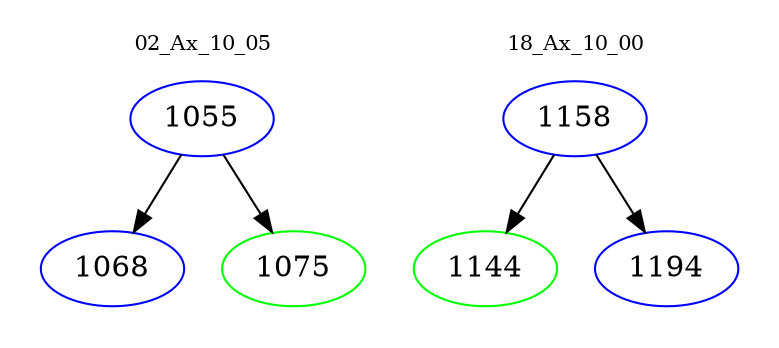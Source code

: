 digraph{
subgraph cluster_0 {
color = white
label = "02_Ax_10_05";
fontsize=10;
T0_1055 [label="1055", color="blue"]
T0_1055 -> T0_1068 [color="black"]
T0_1068 [label="1068", color="blue"]
T0_1055 -> T0_1075 [color="black"]
T0_1075 [label="1075", color="green"]
}
subgraph cluster_1 {
color = white
label = "18_Ax_10_00";
fontsize=10;
T1_1158 [label="1158", color="blue"]
T1_1158 -> T1_1144 [color="black"]
T1_1144 [label="1144", color="green"]
T1_1158 -> T1_1194 [color="black"]
T1_1194 [label="1194", color="blue"]
}
}
